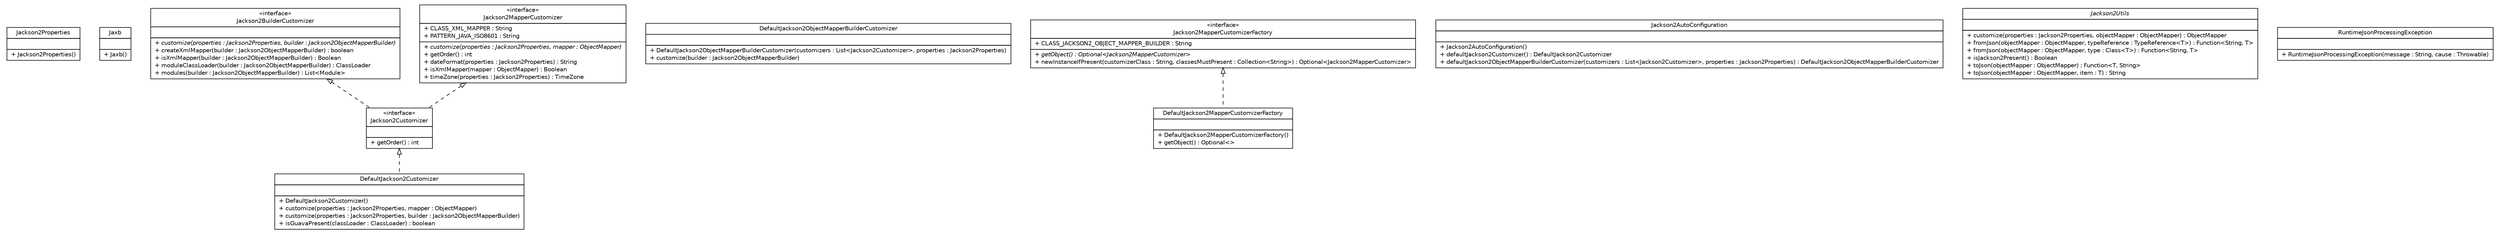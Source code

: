 #!/usr/local/bin/dot
#
# Class diagram 
# Generated by UMLGraph version R5_6-24-gf6e263 (http://www.umlgraph.org/)
#

digraph G {
	edge [fontname="Helvetica",fontsize=10,labelfontname="Helvetica",labelfontsize=10];
	node [fontname="Helvetica",fontsize=10,shape=plaintext];
	nodesep=0.25;
	ranksep=0.5;
	// top.infra.jackson2.Jackson2Properties
	c25 [label=<<table title="top.infra.jackson2.Jackson2Properties" border="0" cellborder="1" cellspacing="0" cellpadding="2" port="p" href="./Jackson2Properties.html">
		<tr><td><table border="0" cellspacing="0" cellpadding="1">
<tr><td align="center" balign="center"> Jackson2Properties </td></tr>
		</table></td></tr>
		<tr><td><table border="0" cellspacing="0" cellpadding="1">
<tr><td align="left" balign="left">  </td></tr>
		</table></td></tr>
		<tr><td><table border="0" cellspacing="0" cellpadding="1">
<tr><td align="left" balign="left"> + Jackson2Properties() </td></tr>
		</table></td></tr>
		</table>>, URL="./Jackson2Properties.html", fontname="Helvetica", fontcolor="black", fontsize=10.0];
	// top.infra.jackson2.Jackson2Properties.Jaxb
	c26 [label=<<table title="top.infra.jackson2.Jackson2Properties.Jaxb" border="0" cellborder="1" cellspacing="0" cellpadding="2" port="p" href="./Jackson2Properties.Jaxb.html">
		<tr><td><table border="0" cellspacing="0" cellpadding="1">
<tr><td align="center" balign="center"> Jaxb </td></tr>
		</table></td></tr>
		<tr><td><table border="0" cellspacing="0" cellpadding="1">
<tr><td align="left" balign="left">  </td></tr>
		</table></td></tr>
		<tr><td><table border="0" cellspacing="0" cellpadding="1">
<tr><td align="left" balign="left"> + Jaxb() </td></tr>
		</table></td></tr>
		</table>>, URL="./Jackson2Properties.Jaxb.html", fontname="Helvetica", fontcolor="black", fontsize=10.0];
	// top.infra.jackson2.Jackson2BuilderCustomizer
	c27 [label=<<table title="top.infra.jackson2.Jackson2BuilderCustomizer" border="0" cellborder="1" cellspacing="0" cellpadding="2" port="p" href="./Jackson2BuilderCustomizer.html">
		<tr><td><table border="0" cellspacing="0" cellpadding="1">
<tr><td align="center" balign="center"> &#171;interface&#187; </td></tr>
<tr><td align="center" balign="center"> Jackson2BuilderCustomizer </td></tr>
		</table></td></tr>
		<tr><td><table border="0" cellspacing="0" cellpadding="1">
<tr><td align="left" balign="left">  </td></tr>
		</table></td></tr>
		<tr><td><table border="0" cellspacing="0" cellpadding="1">
<tr><td align="left" balign="left"><font face="Helvetica-Oblique" point-size="10.0"> + customize(properties : Jackson2Properties, builder : Jackson2ObjectMapperBuilder) </font></td></tr>
<tr><td align="left" balign="left"> + createXmlMapper(builder : Jackson2ObjectMapperBuilder) : boolean </td></tr>
<tr><td align="left" balign="left"> + isXmlMapper(builder : Jackson2ObjectMapperBuilder) : Boolean </td></tr>
<tr><td align="left" balign="left"> + moduleClassLoader(builder : Jackson2ObjectMapperBuilder) : ClassLoader </td></tr>
<tr><td align="left" balign="left"> + modules(builder : Jackson2ObjectMapperBuilder) : List&lt;Module&gt; </td></tr>
		</table></td></tr>
		</table>>, URL="./Jackson2BuilderCustomizer.html", fontname="Helvetica", fontcolor="black", fontsize=10.0];
	// top.infra.jackson2.DefaultJackson2ObjectMapperBuilderCustomizer
	c28 [label=<<table title="top.infra.jackson2.DefaultJackson2ObjectMapperBuilderCustomizer" border="0" cellborder="1" cellspacing="0" cellpadding="2" port="p" href="./DefaultJackson2ObjectMapperBuilderCustomizer.html">
		<tr><td><table border="0" cellspacing="0" cellpadding="1">
<tr><td align="center" balign="center"> DefaultJackson2ObjectMapperBuilderCustomizer </td></tr>
		</table></td></tr>
		<tr><td><table border="0" cellspacing="0" cellpadding="1">
<tr><td align="left" balign="left">  </td></tr>
		</table></td></tr>
		<tr><td><table border="0" cellspacing="0" cellpadding="1">
<tr><td align="left" balign="left"> + DefaultJackson2ObjectMapperBuilderCustomizer(customizers : List&lt;Jackson2Customizer&gt;, properties : Jackson2Properties) </td></tr>
<tr><td align="left" balign="left"> + customize(builder : Jackson2ObjectMapperBuilder) </td></tr>
		</table></td></tr>
		</table>>, URL="./DefaultJackson2ObjectMapperBuilderCustomizer.html", fontname="Helvetica", fontcolor="black", fontsize=10.0];
	// top.infra.jackson2.Jackson2MapperCustomizerFactory
	c29 [label=<<table title="top.infra.jackson2.Jackson2MapperCustomizerFactory" border="0" cellborder="1" cellspacing="0" cellpadding="2" port="p" href="./Jackson2MapperCustomizerFactory.html">
		<tr><td><table border="0" cellspacing="0" cellpadding="1">
<tr><td align="center" balign="center"> &#171;interface&#187; </td></tr>
<tr><td align="center" balign="center"> Jackson2MapperCustomizerFactory </td></tr>
		</table></td></tr>
		<tr><td><table border="0" cellspacing="0" cellpadding="1">
<tr><td align="left" balign="left"> + CLASS_JACKSON2_OBJECT_MAPPER_BUILDER : String </td></tr>
		</table></td></tr>
		<tr><td><table border="0" cellspacing="0" cellpadding="1">
<tr><td align="left" balign="left"><font face="Helvetica-Oblique" point-size="10.0"> + getObject() : Optional&lt;Jackson2MapperCustomizer&gt; </font></td></tr>
<tr><td align="left" balign="left"> + newInstanceIfPresent(customizerClass : String, classesMustPresent : Collection&lt;String&gt;) : Optional&lt;Jackson2MapperCustomizer&gt; </td></tr>
		</table></td></tr>
		</table>>, URL="./Jackson2MapperCustomizerFactory.html", fontname="Helvetica", fontcolor="black", fontsize=10.0];
	// top.infra.jackson2.DefaultJackson2Customizer
	c30 [label=<<table title="top.infra.jackson2.DefaultJackson2Customizer" border="0" cellborder="1" cellspacing="0" cellpadding="2" port="p" href="./DefaultJackson2Customizer.html">
		<tr><td><table border="0" cellspacing="0" cellpadding="1">
<tr><td align="center" balign="center"> DefaultJackson2Customizer </td></tr>
		</table></td></tr>
		<tr><td><table border="0" cellspacing="0" cellpadding="1">
<tr><td align="left" balign="left">  </td></tr>
		</table></td></tr>
		<tr><td><table border="0" cellspacing="0" cellpadding="1">
<tr><td align="left" balign="left"> + DefaultJackson2Customizer() </td></tr>
<tr><td align="left" balign="left"> + customize(properties : Jackson2Properties, mapper : ObjectMapper) </td></tr>
<tr><td align="left" balign="left"> + customize(properties : Jackson2Properties, builder : Jackson2ObjectMapperBuilder) </td></tr>
<tr><td align="left" balign="left"> + isGuavaPresent(classLoader : ClassLoader) : boolean </td></tr>
		</table></td></tr>
		</table>>, URL="./DefaultJackson2Customizer.html", fontname="Helvetica", fontcolor="black", fontsize=10.0];
	// top.infra.jackson2.Jackson2AutoConfiguration
	c31 [label=<<table title="top.infra.jackson2.Jackson2AutoConfiguration" border="0" cellborder="1" cellspacing="0" cellpadding="2" port="p" href="./Jackson2AutoConfiguration.html">
		<tr><td><table border="0" cellspacing="0" cellpadding="1">
<tr><td align="center" balign="center"> Jackson2AutoConfiguration </td></tr>
		</table></td></tr>
		<tr><td><table border="0" cellspacing="0" cellpadding="1">
<tr><td align="left" balign="left">  </td></tr>
		</table></td></tr>
		<tr><td><table border="0" cellspacing="0" cellpadding="1">
<tr><td align="left" balign="left"> + Jackson2AutoConfiguration() </td></tr>
<tr><td align="left" balign="left"> + defaultJackson2Customizer() : DefaultJackson2Customizer </td></tr>
<tr><td align="left" balign="left"> + defaultJackson2ObjectMapperBuilderCustomizer(customizers : List&lt;Jackson2Customizer&gt;, properties : Jackson2Properties) : DefaultJackson2ObjectMapperBuilderCustomizer </td></tr>
		</table></td></tr>
		</table>>, URL="./Jackson2AutoConfiguration.html", fontname="Helvetica", fontcolor="black", fontsize=10.0];
	// top.infra.jackson2.Jackson2Customizer
	c32 [label=<<table title="top.infra.jackson2.Jackson2Customizer" border="0" cellborder="1" cellspacing="0" cellpadding="2" port="p" href="./Jackson2Customizer.html">
		<tr><td><table border="0" cellspacing="0" cellpadding="1">
<tr><td align="center" balign="center"> &#171;interface&#187; </td></tr>
<tr><td align="center" balign="center"> Jackson2Customizer </td></tr>
		</table></td></tr>
		<tr><td><table border="0" cellspacing="0" cellpadding="1">
<tr><td align="left" balign="left">  </td></tr>
		</table></td></tr>
		<tr><td><table border="0" cellspacing="0" cellpadding="1">
<tr><td align="left" balign="left"> + getOrder() : int </td></tr>
		</table></td></tr>
		</table>>, URL="./Jackson2Customizer.html", fontname="Helvetica", fontcolor="black", fontsize=10.0];
	// top.infra.jackson2.Jackson2Utils
	c33 [label=<<table title="top.infra.jackson2.Jackson2Utils" border="0" cellborder="1" cellspacing="0" cellpadding="2" port="p" href="./Jackson2Utils.html">
		<tr><td><table border="0" cellspacing="0" cellpadding="1">
<tr><td align="center" balign="center"><font face="Helvetica-Oblique"> Jackson2Utils </font></td></tr>
		</table></td></tr>
		<tr><td><table border="0" cellspacing="0" cellpadding="1">
<tr><td align="left" balign="left">  </td></tr>
		</table></td></tr>
		<tr><td><table border="0" cellspacing="0" cellpadding="1">
<tr><td align="left" balign="left"> + customize(properties : Jackson2Properties, objectMapper : ObjectMapper) : ObjectMapper </td></tr>
<tr><td align="left" balign="left"> + fromJson(objectMapper : ObjectMapper, typeReference : TypeReference&lt;T&gt;) : Function&lt;String, T&gt; </td></tr>
<tr><td align="left" balign="left"> + fromJson(objectMapper : ObjectMapper, type : Class&lt;T&gt;) : Function&lt;String, T&gt; </td></tr>
<tr><td align="left" balign="left"> + isJackson2Present() : Boolean </td></tr>
<tr><td align="left" balign="left"> + toJson(objectMapper : ObjectMapper) : Function&lt;T, String&gt; </td></tr>
<tr><td align="left" balign="left"> + toJson(objectMapper : ObjectMapper, item : T) : String </td></tr>
		</table></td></tr>
		</table>>, URL="./Jackson2Utils.html", fontname="Helvetica", fontcolor="black", fontsize=10.0];
	// top.infra.jackson2.Jackson2Utils.RuntimeJsonProcessingException
	c34 [label=<<table title="top.infra.jackson2.Jackson2Utils.RuntimeJsonProcessingException" border="0" cellborder="1" cellspacing="0" cellpadding="2" port="p" href="./Jackson2Utils.RuntimeJsonProcessingException.html">
		<tr><td><table border="0" cellspacing="0" cellpadding="1">
<tr><td align="center" balign="center"> RuntimeJsonProcessingException </td></tr>
		</table></td></tr>
		<tr><td><table border="0" cellspacing="0" cellpadding="1">
<tr><td align="left" balign="left">  </td></tr>
		</table></td></tr>
		<tr><td><table border="0" cellspacing="0" cellpadding="1">
<tr><td align="left" balign="left"> + RuntimeJsonProcessingException(message : String, cause : Throwable) </td></tr>
		</table></td></tr>
		</table>>, URL="./Jackson2Utils.RuntimeJsonProcessingException.html", fontname="Helvetica", fontcolor="black", fontsize=10.0];
	// top.infra.jackson2.Jackson2MapperCustomizer
	c35 [label=<<table title="top.infra.jackson2.Jackson2MapperCustomizer" border="0" cellborder="1" cellspacing="0" cellpadding="2" port="p" href="./Jackson2MapperCustomizer.html">
		<tr><td><table border="0" cellspacing="0" cellpadding="1">
<tr><td align="center" balign="center"> &#171;interface&#187; </td></tr>
<tr><td align="center" balign="center"> Jackson2MapperCustomizer </td></tr>
		</table></td></tr>
		<tr><td><table border="0" cellspacing="0" cellpadding="1">
<tr><td align="left" balign="left"> + CLASS_XML_MAPPER : String </td></tr>
<tr><td align="left" balign="left"> + PATTERN_JAVA_ISO8601 : String </td></tr>
		</table></td></tr>
		<tr><td><table border="0" cellspacing="0" cellpadding="1">
<tr><td align="left" balign="left"><font face="Helvetica-Oblique" point-size="10.0"> + customize(properties : Jackson2Properties, mapper : ObjectMapper) </font></td></tr>
<tr><td align="left" balign="left"> + getOrder() : int </td></tr>
<tr><td align="left" balign="left"> + dateFormat(properties : Jackson2Properties) : String </td></tr>
<tr><td align="left" balign="left"> + isXmlMapper(mapper : ObjectMapper) : Boolean </td></tr>
<tr><td align="left" balign="left"> + timeZone(properties : Jackson2Properties) : TimeZone </td></tr>
		</table></td></tr>
		</table>>, URL="./Jackson2MapperCustomizer.html", fontname="Helvetica", fontcolor="black", fontsize=10.0];
	// top.infra.jackson2.DefaultJackson2MapperCustomizerFactory
	c36 [label=<<table title="top.infra.jackson2.DefaultJackson2MapperCustomizerFactory" border="0" cellborder="1" cellspacing="0" cellpadding="2" port="p" href="./DefaultJackson2MapperCustomizerFactory.html">
		<tr><td><table border="0" cellspacing="0" cellpadding="1">
<tr><td align="center" balign="center"> DefaultJackson2MapperCustomizerFactory </td></tr>
		</table></td></tr>
		<tr><td><table border="0" cellspacing="0" cellpadding="1">
<tr><td align="left" balign="left">  </td></tr>
		</table></td></tr>
		<tr><td><table border="0" cellspacing="0" cellpadding="1">
<tr><td align="left" balign="left"> + DefaultJackson2MapperCustomizerFactory() </td></tr>
<tr><td align="left" balign="left"> + getObject() : Optional&lt;&gt; </td></tr>
		</table></td></tr>
		</table>>, URL="./DefaultJackson2MapperCustomizerFactory.html", fontname="Helvetica", fontcolor="black", fontsize=10.0];
	//top.infra.jackson2.DefaultJackson2Customizer implements top.infra.jackson2.Jackson2Customizer
	c32:p -> c30:p [dir=back,arrowtail=empty,style=dashed];
	//top.infra.jackson2.Jackson2Customizer implements top.infra.jackson2.Jackson2MapperCustomizer
	c35:p -> c32:p [dir=back,arrowtail=empty,style=dashed];
	//top.infra.jackson2.Jackson2Customizer implements top.infra.jackson2.Jackson2BuilderCustomizer
	c27:p -> c32:p [dir=back,arrowtail=empty,style=dashed];
	//top.infra.jackson2.DefaultJackson2MapperCustomizerFactory implements top.infra.jackson2.Jackson2MapperCustomizerFactory
	c29:p -> c36:p [dir=back,arrowtail=empty,style=dashed];
}

